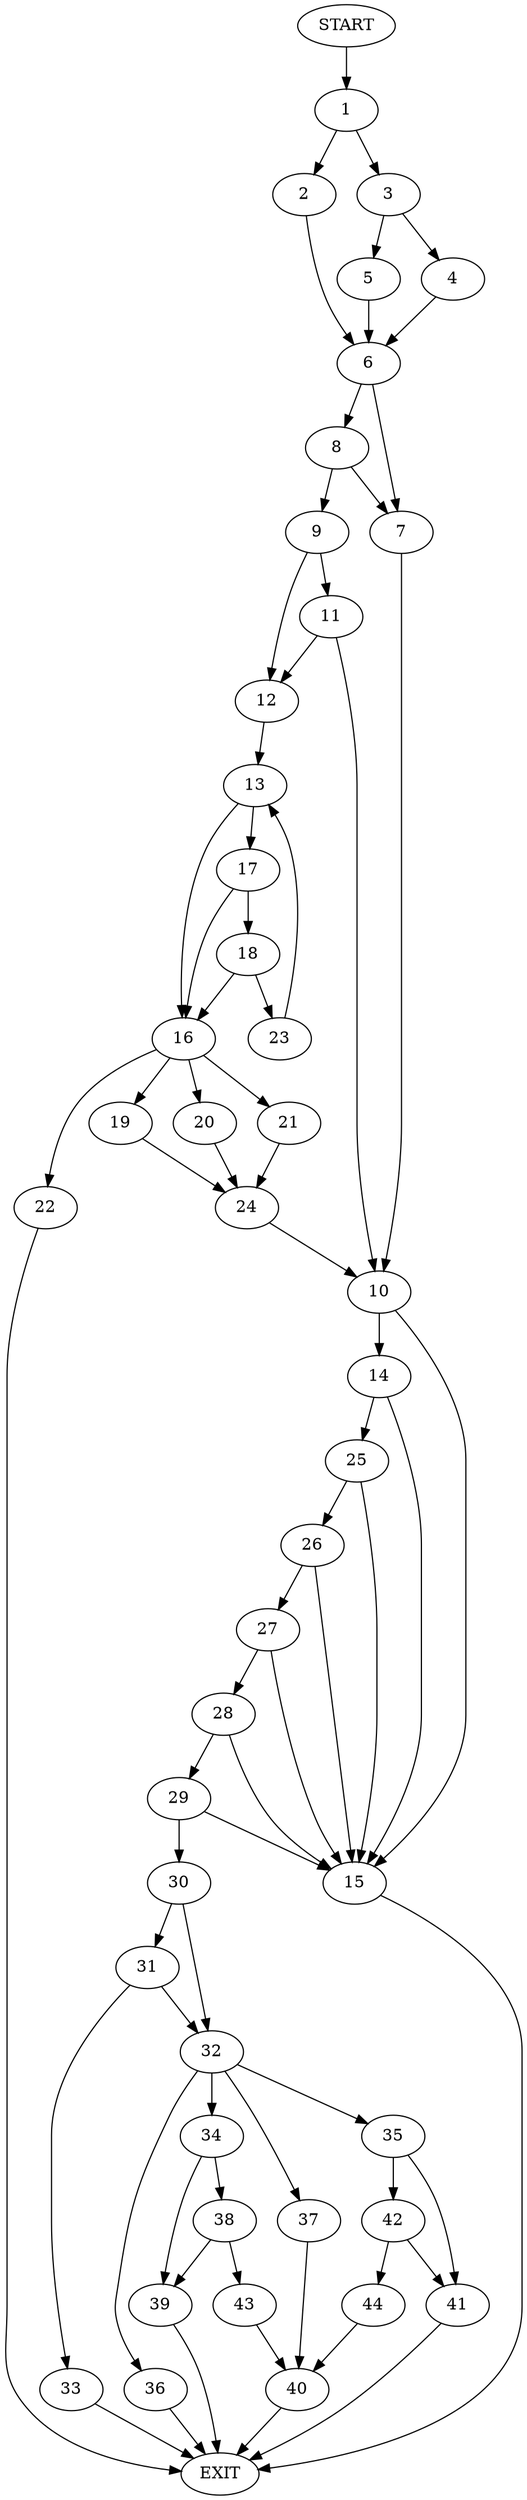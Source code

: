 digraph {
0 [label="START"]
45 [label="EXIT"]
0 -> 1
1 -> 2
1 -> 3
3 -> 4
3 -> 5
2 -> 6
6 -> 7
6 -> 8
5 -> 6
4 -> 6
8 -> 9
8 -> 7
7 -> 10
9 -> 11
9 -> 12
12 -> 13
11 -> 12
11 -> 10
10 -> 14
10 -> 15
13 -> 16
13 -> 17
17 -> 16
17 -> 18
16 -> 19
16 -> 20
16 -> 21
16 -> 22
18 -> 23
18 -> 16
23 -> 13
21 -> 24
22 -> 45
20 -> 24
19 -> 24
24 -> 10
15 -> 45
14 -> 25
14 -> 15
25 -> 26
25 -> 15
26 -> 27
26 -> 15
27 -> 28
27 -> 15
28 -> 29
28 -> 15
29 -> 30
29 -> 15
30 -> 31
30 -> 32
31 -> 33
31 -> 32
32 -> 34
32 -> 35
32 -> 36
32 -> 37
33 -> 45
34 -> 38
34 -> 39
37 -> 40
36 -> 45
35 -> 41
35 -> 42
39 -> 45
38 -> 43
38 -> 39
43 -> 40
40 -> 45
41 -> 45
42 -> 44
42 -> 41
44 -> 40
}
